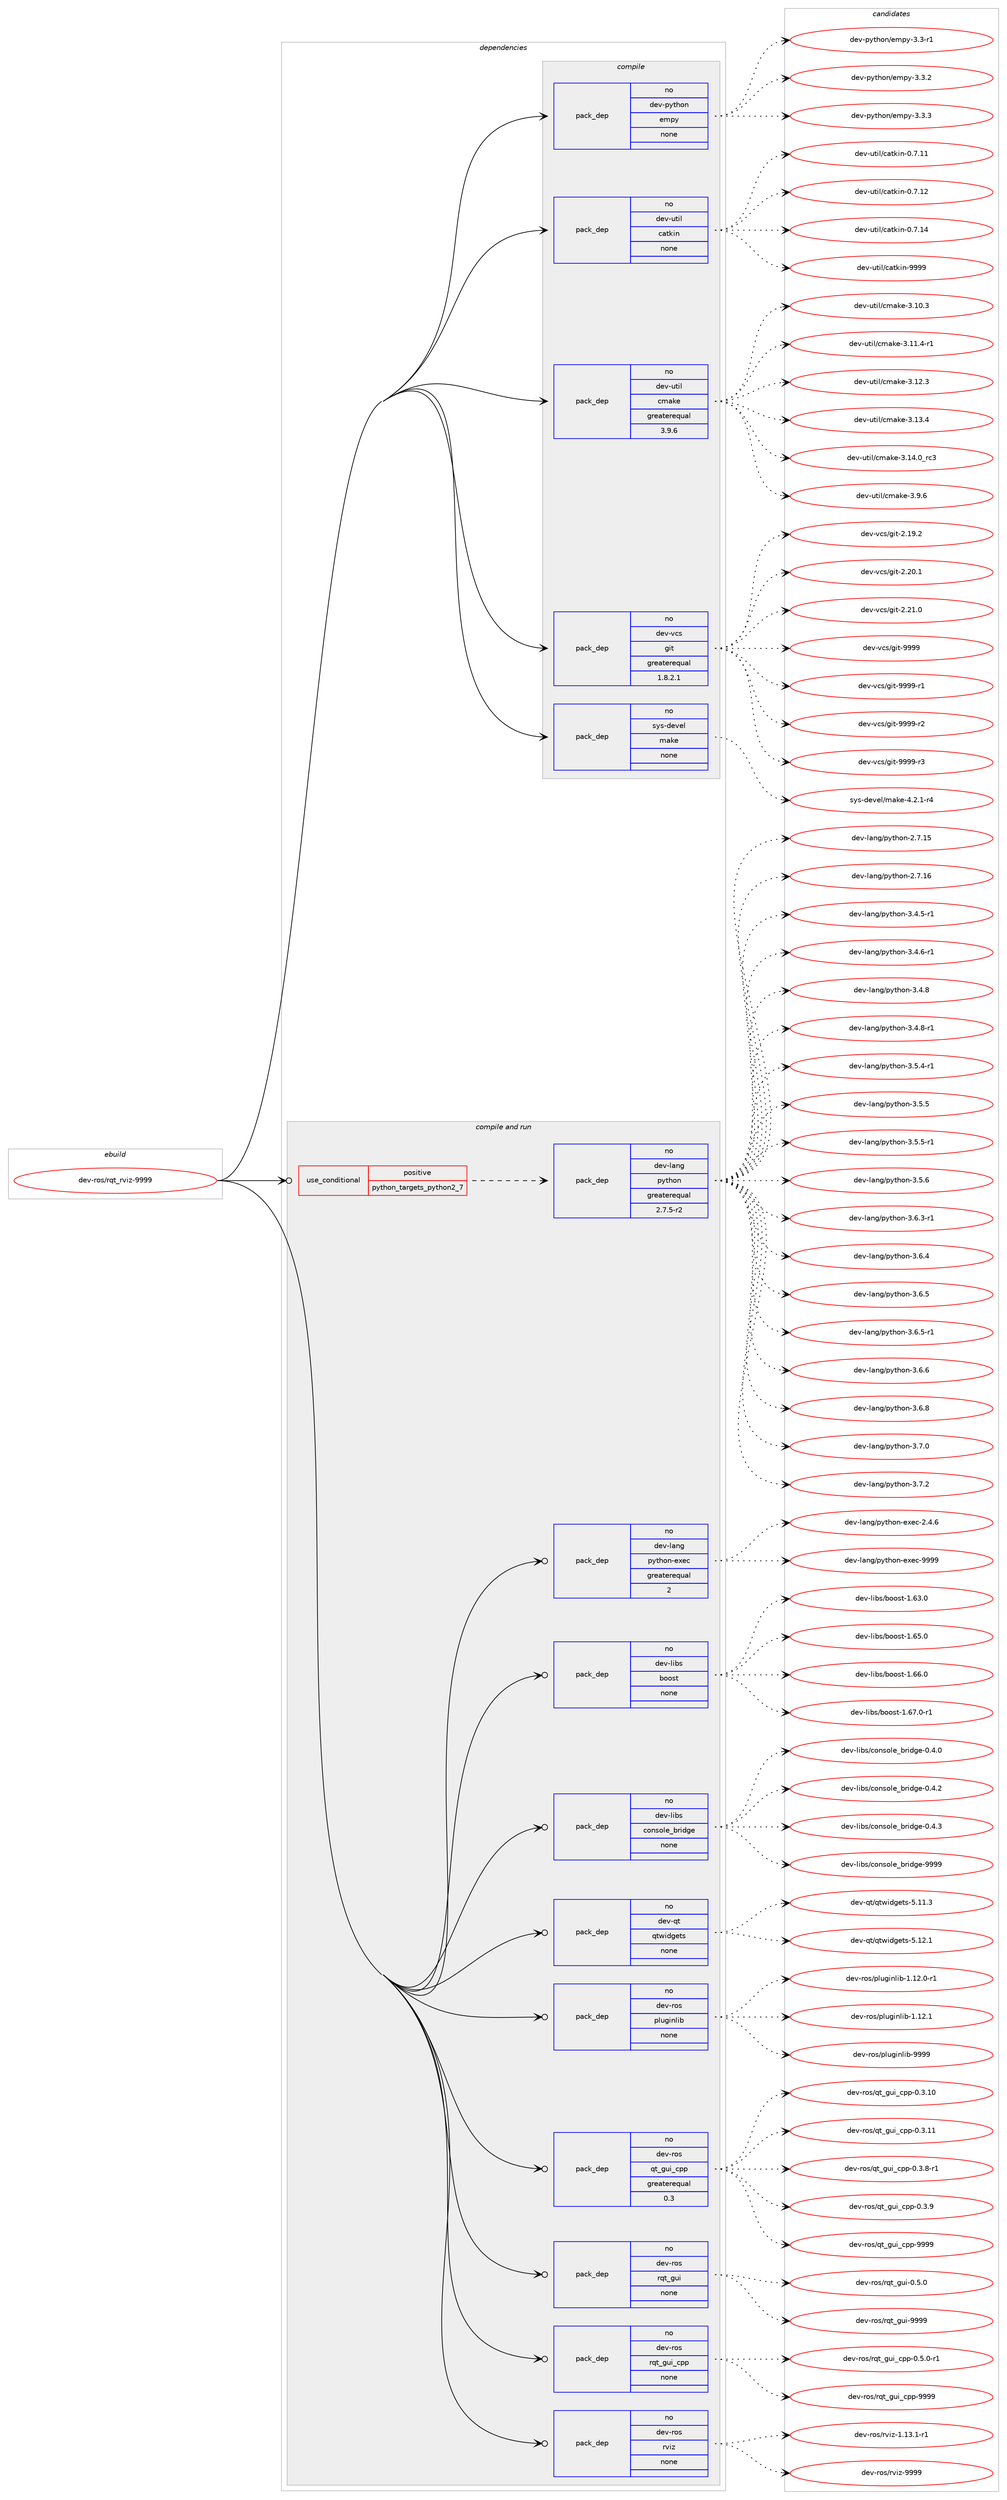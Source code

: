 digraph prolog {

# *************
# Graph options
# *************

newrank=true;
concentrate=true;
compound=true;
graph [rankdir=LR,fontname=Helvetica,fontsize=10,ranksep=1.5];#, ranksep=2.5, nodesep=0.2];
edge  [arrowhead=vee];
node  [fontname=Helvetica,fontsize=10];

# **********
# The ebuild
# **********

subgraph cluster_leftcol {
color=gray;
rank=same;
label=<<i>ebuild</i>>;
id [label="dev-ros/rqt_rviz-9999", color=red, width=4, href="../dev-ros/rqt_rviz-9999.svg"];
}

# ****************
# The dependencies
# ****************

subgraph cluster_midcol {
color=gray;
label=<<i>dependencies</i>>;
subgraph cluster_compile {
fillcolor="#eeeeee";
style=filled;
label=<<i>compile</i>>;
subgraph pack1056159 {
dependency1470099 [label=<<TABLE BORDER="0" CELLBORDER="1" CELLSPACING="0" CELLPADDING="4" WIDTH="220"><TR><TD ROWSPAN="6" CELLPADDING="30">pack_dep</TD></TR><TR><TD WIDTH="110">no</TD></TR><TR><TD>dev-python</TD></TR><TR><TD>empy</TD></TR><TR><TD>none</TD></TR><TR><TD></TD></TR></TABLE>>, shape=none, color=blue];
}
id:e -> dependency1470099:w [weight=20,style="solid",arrowhead="vee"];
subgraph pack1056160 {
dependency1470100 [label=<<TABLE BORDER="0" CELLBORDER="1" CELLSPACING="0" CELLPADDING="4" WIDTH="220"><TR><TD ROWSPAN="6" CELLPADDING="30">pack_dep</TD></TR><TR><TD WIDTH="110">no</TD></TR><TR><TD>dev-util</TD></TR><TR><TD>catkin</TD></TR><TR><TD>none</TD></TR><TR><TD></TD></TR></TABLE>>, shape=none, color=blue];
}
id:e -> dependency1470100:w [weight=20,style="solid",arrowhead="vee"];
subgraph pack1056161 {
dependency1470101 [label=<<TABLE BORDER="0" CELLBORDER="1" CELLSPACING="0" CELLPADDING="4" WIDTH="220"><TR><TD ROWSPAN="6" CELLPADDING="30">pack_dep</TD></TR><TR><TD WIDTH="110">no</TD></TR><TR><TD>dev-util</TD></TR><TR><TD>cmake</TD></TR><TR><TD>greaterequal</TD></TR><TR><TD>3.9.6</TD></TR></TABLE>>, shape=none, color=blue];
}
id:e -> dependency1470101:w [weight=20,style="solid",arrowhead="vee"];
subgraph pack1056162 {
dependency1470102 [label=<<TABLE BORDER="0" CELLBORDER="1" CELLSPACING="0" CELLPADDING="4" WIDTH="220"><TR><TD ROWSPAN="6" CELLPADDING="30">pack_dep</TD></TR><TR><TD WIDTH="110">no</TD></TR><TR><TD>dev-vcs</TD></TR><TR><TD>git</TD></TR><TR><TD>greaterequal</TD></TR><TR><TD>1.8.2.1</TD></TR></TABLE>>, shape=none, color=blue];
}
id:e -> dependency1470102:w [weight=20,style="solid",arrowhead="vee"];
subgraph pack1056163 {
dependency1470103 [label=<<TABLE BORDER="0" CELLBORDER="1" CELLSPACING="0" CELLPADDING="4" WIDTH="220"><TR><TD ROWSPAN="6" CELLPADDING="30">pack_dep</TD></TR><TR><TD WIDTH="110">no</TD></TR><TR><TD>sys-devel</TD></TR><TR><TD>make</TD></TR><TR><TD>none</TD></TR><TR><TD></TD></TR></TABLE>>, shape=none, color=blue];
}
id:e -> dependency1470103:w [weight=20,style="solid",arrowhead="vee"];
}
subgraph cluster_compileandrun {
fillcolor="#eeeeee";
style=filled;
label=<<i>compile and run</i>>;
subgraph cond390550 {
dependency1470104 [label=<<TABLE BORDER="0" CELLBORDER="1" CELLSPACING="0" CELLPADDING="4"><TR><TD ROWSPAN="3" CELLPADDING="10">use_conditional</TD></TR><TR><TD>positive</TD></TR><TR><TD>python_targets_python2_7</TD></TR></TABLE>>, shape=none, color=red];
subgraph pack1056164 {
dependency1470105 [label=<<TABLE BORDER="0" CELLBORDER="1" CELLSPACING="0" CELLPADDING="4" WIDTH="220"><TR><TD ROWSPAN="6" CELLPADDING="30">pack_dep</TD></TR><TR><TD WIDTH="110">no</TD></TR><TR><TD>dev-lang</TD></TR><TR><TD>python</TD></TR><TR><TD>greaterequal</TD></TR><TR><TD>2.7.5-r2</TD></TR></TABLE>>, shape=none, color=blue];
}
dependency1470104:e -> dependency1470105:w [weight=20,style="dashed",arrowhead="vee"];
}
id:e -> dependency1470104:w [weight=20,style="solid",arrowhead="odotvee"];
subgraph pack1056165 {
dependency1470106 [label=<<TABLE BORDER="0" CELLBORDER="1" CELLSPACING="0" CELLPADDING="4" WIDTH="220"><TR><TD ROWSPAN="6" CELLPADDING="30">pack_dep</TD></TR><TR><TD WIDTH="110">no</TD></TR><TR><TD>dev-lang</TD></TR><TR><TD>python-exec</TD></TR><TR><TD>greaterequal</TD></TR><TR><TD>2</TD></TR></TABLE>>, shape=none, color=blue];
}
id:e -> dependency1470106:w [weight=20,style="solid",arrowhead="odotvee"];
subgraph pack1056166 {
dependency1470107 [label=<<TABLE BORDER="0" CELLBORDER="1" CELLSPACING="0" CELLPADDING="4" WIDTH="220"><TR><TD ROWSPAN="6" CELLPADDING="30">pack_dep</TD></TR><TR><TD WIDTH="110">no</TD></TR><TR><TD>dev-libs</TD></TR><TR><TD>boost</TD></TR><TR><TD>none</TD></TR><TR><TD></TD></TR></TABLE>>, shape=none, color=blue];
}
id:e -> dependency1470107:w [weight=20,style="solid",arrowhead="odotvee"];
subgraph pack1056167 {
dependency1470108 [label=<<TABLE BORDER="0" CELLBORDER="1" CELLSPACING="0" CELLPADDING="4" WIDTH="220"><TR><TD ROWSPAN="6" CELLPADDING="30">pack_dep</TD></TR><TR><TD WIDTH="110">no</TD></TR><TR><TD>dev-libs</TD></TR><TR><TD>console_bridge</TD></TR><TR><TD>none</TD></TR><TR><TD></TD></TR></TABLE>>, shape=none, color=blue];
}
id:e -> dependency1470108:w [weight=20,style="solid",arrowhead="odotvee"];
subgraph pack1056168 {
dependency1470109 [label=<<TABLE BORDER="0" CELLBORDER="1" CELLSPACING="0" CELLPADDING="4" WIDTH="220"><TR><TD ROWSPAN="6" CELLPADDING="30">pack_dep</TD></TR><TR><TD WIDTH="110">no</TD></TR><TR><TD>dev-qt</TD></TR><TR><TD>qtwidgets</TD></TR><TR><TD>none</TD></TR><TR><TD></TD></TR></TABLE>>, shape=none, color=blue];
}
id:e -> dependency1470109:w [weight=20,style="solid",arrowhead="odotvee"];
subgraph pack1056169 {
dependency1470110 [label=<<TABLE BORDER="0" CELLBORDER="1" CELLSPACING="0" CELLPADDING="4" WIDTH="220"><TR><TD ROWSPAN="6" CELLPADDING="30">pack_dep</TD></TR><TR><TD WIDTH="110">no</TD></TR><TR><TD>dev-ros</TD></TR><TR><TD>pluginlib</TD></TR><TR><TD>none</TD></TR><TR><TD></TD></TR></TABLE>>, shape=none, color=blue];
}
id:e -> dependency1470110:w [weight=20,style="solid",arrowhead="odotvee"];
subgraph pack1056170 {
dependency1470111 [label=<<TABLE BORDER="0" CELLBORDER="1" CELLSPACING="0" CELLPADDING="4" WIDTH="220"><TR><TD ROWSPAN="6" CELLPADDING="30">pack_dep</TD></TR><TR><TD WIDTH="110">no</TD></TR><TR><TD>dev-ros</TD></TR><TR><TD>qt_gui_cpp</TD></TR><TR><TD>greaterequal</TD></TR><TR><TD>0.3</TD></TR></TABLE>>, shape=none, color=blue];
}
id:e -> dependency1470111:w [weight=20,style="solid",arrowhead="odotvee"];
subgraph pack1056171 {
dependency1470112 [label=<<TABLE BORDER="0" CELLBORDER="1" CELLSPACING="0" CELLPADDING="4" WIDTH="220"><TR><TD ROWSPAN="6" CELLPADDING="30">pack_dep</TD></TR><TR><TD WIDTH="110">no</TD></TR><TR><TD>dev-ros</TD></TR><TR><TD>rqt_gui</TD></TR><TR><TD>none</TD></TR><TR><TD></TD></TR></TABLE>>, shape=none, color=blue];
}
id:e -> dependency1470112:w [weight=20,style="solid",arrowhead="odotvee"];
subgraph pack1056172 {
dependency1470113 [label=<<TABLE BORDER="0" CELLBORDER="1" CELLSPACING="0" CELLPADDING="4" WIDTH="220"><TR><TD ROWSPAN="6" CELLPADDING="30">pack_dep</TD></TR><TR><TD WIDTH="110">no</TD></TR><TR><TD>dev-ros</TD></TR><TR><TD>rqt_gui_cpp</TD></TR><TR><TD>none</TD></TR><TR><TD></TD></TR></TABLE>>, shape=none, color=blue];
}
id:e -> dependency1470113:w [weight=20,style="solid",arrowhead="odotvee"];
subgraph pack1056173 {
dependency1470114 [label=<<TABLE BORDER="0" CELLBORDER="1" CELLSPACING="0" CELLPADDING="4" WIDTH="220"><TR><TD ROWSPAN="6" CELLPADDING="30">pack_dep</TD></TR><TR><TD WIDTH="110">no</TD></TR><TR><TD>dev-ros</TD></TR><TR><TD>rviz</TD></TR><TR><TD>none</TD></TR><TR><TD></TD></TR></TABLE>>, shape=none, color=blue];
}
id:e -> dependency1470114:w [weight=20,style="solid",arrowhead="odotvee"];
}
subgraph cluster_run {
fillcolor="#eeeeee";
style=filled;
label=<<i>run</i>>;
}
}

# **************
# The candidates
# **************

subgraph cluster_choices {
rank=same;
color=gray;
label=<<i>candidates</i>>;

subgraph choice1056159 {
color=black;
nodesep=1;
choice1001011184511212111610411111047101109112121455146514511449 [label="dev-python/empy-3.3-r1", color=red, width=4,href="../dev-python/empy-3.3-r1.svg"];
choice1001011184511212111610411111047101109112121455146514650 [label="dev-python/empy-3.3.2", color=red, width=4,href="../dev-python/empy-3.3.2.svg"];
choice1001011184511212111610411111047101109112121455146514651 [label="dev-python/empy-3.3.3", color=red, width=4,href="../dev-python/empy-3.3.3.svg"];
dependency1470099:e -> choice1001011184511212111610411111047101109112121455146514511449:w [style=dotted,weight="100"];
dependency1470099:e -> choice1001011184511212111610411111047101109112121455146514650:w [style=dotted,weight="100"];
dependency1470099:e -> choice1001011184511212111610411111047101109112121455146514651:w [style=dotted,weight="100"];
}
subgraph choice1056160 {
color=black;
nodesep=1;
choice1001011184511711610510847999711610710511045484655464949 [label="dev-util/catkin-0.7.11", color=red, width=4,href="../dev-util/catkin-0.7.11.svg"];
choice1001011184511711610510847999711610710511045484655464950 [label="dev-util/catkin-0.7.12", color=red, width=4,href="../dev-util/catkin-0.7.12.svg"];
choice1001011184511711610510847999711610710511045484655464952 [label="dev-util/catkin-0.7.14", color=red, width=4,href="../dev-util/catkin-0.7.14.svg"];
choice100101118451171161051084799971161071051104557575757 [label="dev-util/catkin-9999", color=red, width=4,href="../dev-util/catkin-9999.svg"];
dependency1470100:e -> choice1001011184511711610510847999711610710511045484655464949:w [style=dotted,weight="100"];
dependency1470100:e -> choice1001011184511711610510847999711610710511045484655464950:w [style=dotted,weight="100"];
dependency1470100:e -> choice1001011184511711610510847999711610710511045484655464952:w [style=dotted,weight="100"];
dependency1470100:e -> choice100101118451171161051084799971161071051104557575757:w [style=dotted,weight="100"];
}
subgraph choice1056161 {
color=black;
nodesep=1;
choice1001011184511711610510847991099710710145514649484651 [label="dev-util/cmake-3.10.3", color=red, width=4,href="../dev-util/cmake-3.10.3.svg"];
choice10010111845117116105108479910997107101455146494946524511449 [label="dev-util/cmake-3.11.4-r1", color=red, width=4,href="../dev-util/cmake-3.11.4-r1.svg"];
choice1001011184511711610510847991099710710145514649504651 [label="dev-util/cmake-3.12.3", color=red, width=4,href="../dev-util/cmake-3.12.3.svg"];
choice1001011184511711610510847991099710710145514649514652 [label="dev-util/cmake-3.13.4", color=red, width=4,href="../dev-util/cmake-3.13.4.svg"];
choice1001011184511711610510847991099710710145514649524648951149951 [label="dev-util/cmake-3.14.0_rc3", color=red, width=4,href="../dev-util/cmake-3.14.0_rc3.svg"];
choice10010111845117116105108479910997107101455146574654 [label="dev-util/cmake-3.9.6", color=red, width=4,href="../dev-util/cmake-3.9.6.svg"];
dependency1470101:e -> choice1001011184511711610510847991099710710145514649484651:w [style=dotted,weight="100"];
dependency1470101:e -> choice10010111845117116105108479910997107101455146494946524511449:w [style=dotted,weight="100"];
dependency1470101:e -> choice1001011184511711610510847991099710710145514649504651:w [style=dotted,weight="100"];
dependency1470101:e -> choice1001011184511711610510847991099710710145514649514652:w [style=dotted,weight="100"];
dependency1470101:e -> choice1001011184511711610510847991099710710145514649524648951149951:w [style=dotted,weight="100"];
dependency1470101:e -> choice10010111845117116105108479910997107101455146574654:w [style=dotted,weight="100"];
}
subgraph choice1056162 {
color=black;
nodesep=1;
choice10010111845118991154710310511645504649574650 [label="dev-vcs/git-2.19.2", color=red, width=4,href="../dev-vcs/git-2.19.2.svg"];
choice10010111845118991154710310511645504650484649 [label="dev-vcs/git-2.20.1", color=red, width=4,href="../dev-vcs/git-2.20.1.svg"];
choice10010111845118991154710310511645504650494648 [label="dev-vcs/git-2.21.0", color=red, width=4,href="../dev-vcs/git-2.21.0.svg"];
choice1001011184511899115471031051164557575757 [label="dev-vcs/git-9999", color=red, width=4,href="../dev-vcs/git-9999.svg"];
choice10010111845118991154710310511645575757574511449 [label="dev-vcs/git-9999-r1", color=red, width=4,href="../dev-vcs/git-9999-r1.svg"];
choice10010111845118991154710310511645575757574511450 [label="dev-vcs/git-9999-r2", color=red, width=4,href="../dev-vcs/git-9999-r2.svg"];
choice10010111845118991154710310511645575757574511451 [label="dev-vcs/git-9999-r3", color=red, width=4,href="../dev-vcs/git-9999-r3.svg"];
dependency1470102:e -> choice10010111845118991154710310511645504649574650:w [style=dotted,weight="100"];
dependency1470102:e -> choice10010111845118991154710310511645504650484649:w [style=dotted,weight="100"];
dependency1470102:e -> choice10010111845118991154710310511645504650494648:w [style=dotted,weight="100"];
dependency1470102:e -> choice1001011184511899115471031051164557575757:w [style=dotted,weight="100"];
dependency1470102:e -> choice10010111845118991154710310511645575757574511449:w [style=dotted,weight="100"];
dependency1470102:e -> choice10010111845118991154710310511645575757574511450:w [style=dotted,weight="100"];
dependency1470102:e -> choice10010111845118991154710310511645575757574511451:w [style=dotted,weight="100"];
}
subgraph choice1056163 {
color=black;
nodesep=1;
choice1151211154510010111810110847109971071014552465046494511452 [label="sys-devel/make-4.2.1-r4", color=red, width=4,href="../sys-devel/make-4.2.1-r4.svg"];
dependency1470103:e -> choice1151211154510010111810110847109971071014552465046494511452:w [style=dotted,weight="100"];
}
subgraph choice1056164 {
color=black;
nodesep=1;
choice10010111845108971101034711212111610411111045504655464953 [label="dev-lang/python-2.7.15", color=red, width=4,href="../dev-lang/python-2.7.15.svg"];
choice10010111845108971101034711212111610411111045504655464954 [label="dev-lang/python-2.7.16", color=red, width=4,href="../dev-lang/python-2.7.16.svg"];
choice1001011184510897110103471121211161041111104551465246534511449 [label="dev-lang/python-3.4.5-r1", color=red, width=4,href="../dev-lang/python-3.4.5-r1.svg"];
choice1001011184510897110103471121211161041111104551465246544511449 [label="dev-lang/python-3.4.6-r1", color=red, width=4,href="../dev-lang/python-3.4.6-r1.svg"];
choice100101118451089711010347112121116104111110455146524656 [label="dev-lang/python-3.4.8", color=red, width=4,href="../dev-lang/python-3.4.8.svg"];
choice1001011184510897110103471121211161041111104551465246564511449 [label="dev-lang/python-3.4.8-r1", color=red, width=4,href="../dev-lang/python-3.4.8-r1.svg"];
choice1001011184510897110103471121211161041111104551465346524511449 [label="dev-lang/python-3.5.4-r1", color=red, width=4,href="../dev-lang/python-3.5.4-r1.svg"];
choice100101118451089711010347112121116104111110455146534653 [label="dev-lang/python-3.5.5", color=red, width=4,href="../dev-lang/python-3.5.5.svg"];
choice1001011184510897110103471121211161041111104551465346534511449 [label="dev-lang/python-3.5.5-r1", color=red, width=4,href="../dev-lang/python-3.5.5-r1.svg"];
choice100101118451089711010347112121116104111110455146534654 [label="dev-lang/python-3.5.6", color=red, width=4,href="../dev-lang/python-3.5.6.svg"];
choice1001011184510897110103471121211161041111104551465446514511449 [label="dev-lang/python-3.6.3-r1", color=red, width=4,href="../dev-lang/python-3.6.3-r1.svg"];
choice100101118451089711010347112121116104111110455146544652 [label="dev-lang/python-3.6.4", color=red, width=4,href="../dev-lang/python-3.6.4.svg"];
choice100101118451089711010347112121116104111110455146544653 [label="dev-lang/python-3.6.5", color=red, width=4,href="../dev-lang/python-3.6.5.svg"];
choice1001011184510897110103471121211161041111104551465446534511449 [label="dev-lang/python-3.6.5-r1", color=red, width=4,href="../dev-lang/python-3.6.5-r1.svg"];
choice100101118451089711010347112121116104111110455146544654 [label="dev-lang/python-3.6.6", color=red, width=4,href="../dev-lang/python-3.6.6.svg"];
choice100101118451089711010347112121116104111110455146544656 [label="dev-lang/python-3.6.8", color=red, width=4,href="../dev-lang/python-3.6.8.svg"];
choice100101118451089711010347112121116104111110455146554648 [label="dev-lang/python-3.7.0", color=red, width=4,href="../dev-lang/python-3.7.0.svg"];
choice100101118451089711010347112121116104111110455146554650 [label="dev-lang/python-3.7.2", color=red, width=4,href="../dev-lang/python-3.7.2.svg"];
dependency1470105:e -> choice10010111845108971101034711212111610411111045504655464953:w [style=dotted,weight="100"];
dependency1470105:e -> choice10010111845108971101034711212111610411111045504655464954:w [style=dotted,weight="100"];
dependency1470105:e -> choice1001011184510897110103471121211161041111104551465246534511449:w [style=dotted,weight="100"];
dependency1470105:e -> choice1001011184510897110103471121211161041111104551465246544511449:w [style=dotted,weight="100"];
dependency1470105:e -> choice100101118451089711010347112121116104111110455146524656:w [style=dotted,weight="100"];
dependency1470105:e -> choice1001011184510897110103471121211161041111104551465246564511449:w [style=dotted,weight="100"];
dependency1470105:e -> choice1001011184510897110103471121211161041111104551465346524511449:w [style=dotted,weight="100"];
dependency1470105:e -> choice100101118451089711010347112121116104111110455146534653:w [style=dotted,weight="100"];
dependency1470105:e -> choice1001011184510897110103471121211161041111104551465346534511449:w [style=dotted,weight="100"];
dependency1470105:e -> choice100101118451089711010347112121116104111110455146534654:w [style=dotted,weight="100"];
dependency1470105:e -> choice1001011184510897110103471121211161041111104551465446514511449:w [style=dotted,weight="100"];
dependency1470105:e -> choice100101118451089711010347112121116104111110455146544652:w [style=dotted,weight="100"];
dependency1470105:e -> choice100101118451089711010347112121116104111110455146544653:w [style=dotted,weight="100"];
dependency1470105:e -> choice1001011184510897110103471121211161041111104551465446534511449:w [style=dotted,weight="100"];
dependency1470105:e -> choice100101118451089711010347112121116104111110455146544654:w [style=dotted,weight="100"];
dependency1470105:e -> choice100101118451089711010347112121116104111110455146544656:w [style=dotted,weight="100"];
dependency1470105:e -> choice100101118451089711010347112121116104111110455146554648:w [style=dotted,weight="100"];
dependency1470105:e -> choice100101118451089711010347112121116104111110455146554650:w [style=dotted,weight="100"];
}
subgraph choice1056165 {
color=black;
nodesep=1;
choice1001011184510897110103471121211161041111104510112010199455046524654 [label="dev-lang/python-exec-2.4.6", color=red, width=4,href="../dev-lang/python-exec-2.4.6.svg"];
choice10010111845108971101034711212111610411111045101120101994557575757 [label="dev-lang/python-exec-9999", color=red, width=4,href="../dev-lang/python-exec-9999.svg"];
dependency1470106:e -> choice1001011184510897110103471121211161041111104510112010199455046524654:w [style=dotted,weight="100"];
dependency1470106:e -> choice10010111845108971101034711212111610411111045101120101994557575757:w [style=dotted,weight="100"];
}
subgraph choice1056166 {
color=black;
nodesep=1;
choice1001011184510810598115479811111111511645494654514648 [label="dev-libs/boost-1.63.0", color=red, width=4,href="../dev-libs/boost-1.63.0.svg"];
choice1001011184510810598115479811111111511645494654534648 [label="dev-libs/boost-1.65.0", color=red, width=4,href="../dev-libs/boost-1.65.0.svg"];
choice1001011184510810598115479811111111511645494654544648 [label="dev-libs/boost-1.66.0", color=red, width=4,href="../dev-libs/boost-1.66.0.svg"];
choice10010111845108105981154798111111115116454946545546484511449 [label="dev-libs/boost-1.67.0-r1", color=red, width=4,href="../dev-libs/boost-1.67.0-r1.svg"];
dependency1470107:e -> choice1001011184510810598115479811111111511645494654514648:w [style=dotted,weight="100"];
dependency1470107:e -> choice1001011184510810598115479811111111511645494654534648:w [style=dotted,weight="100"];
dependency1470107:e -> choice1001011184510810598115479811111111511645494654544648:w [style=dotted,weight="100"];
dependency1470107:e -> choice10010111845108105981154798111111115116454946545546484511449:w [style=dotted,weight="100"];
}
subgraph choice1056167 {
color=black;
nodesep=1;
choice100101118451081059811547991111101151111081019598114105100103101454846524648 [label="dev-libs/console_bridge-0.4.0", color=red, width=4,href="../dev-libs/console_bridge-0.4.0.svg"];
choice100101118451081059811547991111101151111081019598114105100103101454846524650 [label="dev-libs/console_bridge-0.4.2", color=red, width=4,href="../dev-libs/console_bridge-0.4.2.svg"];
choice100101118451081059811547991111101151111081019598114105100103101454846524651 [label="dev-libs/console_bridge-0.4.3", color=red, width=4,href="../dev-libs/console_bridge-0.4.3.svg"];
choice1001011184510810598115479911111011511110810195981141051001031014557575757 [label="dev-libs/console_bridge-9999", color=red, width=4,href="../dev-libs/console_bridge-9999.svg"];
dependency1470108:e -> choice100101118451081059811547991111101151111081019598114105100103101454846524648:w [style=dotted,weight="100"];
dependency1470108:e -> choice100101118451081059811547991111101151111081019598114105100103101454846524650:w [style=dotted,weight="100"];
dependency1470108:e -> choice100101118451081059811547991111101151111081019598114105100103101454846524651:w [style=dotted,weight="100"];
dependency1470108:e -> choice1001011184510810598115479911111011511110810195981141051001031014557575757:w [style=dotted,weight="100"];
}
subgraph choice1056168 {
color=black;
nodesep=1;
choice100101118451131164711311611910510010310111611545534649494651 [label="dev-qt/qtwidgets-5.11.3", color=red, width=4,href="../dev-qt/qtwidgets-5.11.3.svg"];
choice100101118451131164711311611910510010310111611545534649504649 [label="dev-qt/qtwidgets-5.12.1", color=red, width=4,href="../dev-qt/qtwidgets-5.12.1.svg"];
dependency1470109:e -> choice100101118451131164711311611910510010310111611545534649494651:w [style=dotted,weight="100"];
dependency1470109:e -> choice100101118451131164711311611910510010310111611545534649504649:w [style=dotted,weight="100"];
}
subgraph choice1056169 {
color=black;
nodesep=1;
choice100101118451141111154711210811710310511010810598454946495046484511449 [label="dev-ros/pluginlib-1.12.0-r1", color=red, width=4,href="../dev-ros/pluginlib-1.12.0-r1.svg"];
choice10010111845114111115471121081171031051101081059845494649504649 [label="dev-ros/pluginlib-1.12.1", color=red, width=4,href="../dev-ros/pluginlib-1.12.1.svg"];
choice1001011184511411111547112108117103105110108105984557575757 [label="dev-ros/pluginlib-9999", color=red, width=4,href="../dev-ros/pluginlib-9999.svg"];
dependency1470110:e -> choice100101118451141111154711210811710310511010810598454946495046484511449:w [style=dotted,weight="100"];
dependency1470110:e -> choice10010111845114111115471121081171031051101081059845494649504649:w [style=dotted,weight="100"];
dependency1470110:e -> choice1001011184511411111547112108117103105110108105984557575757:w [style=dotted,weight="100"];
}
subgraph choice1056170 {
color=black;
nodesep=1;
choice100101118451141111154711311695103117105959911211245484651464948 [label="dev-ros/qt_gui_cpp-0.3.10", color=red, width=4,href="../dev-ros/qt_gui_cpp-0.3.10.svg"];
choice100101118451141111154711311695103117105959911211245484651464949 [label="dev-ros/qt_gui_cpp-0.3.11", color=red, width=4,href="../dev-ros/qt_gui_cpp-0.3.11.svg"];
choice10010111845114111115471131169510311710595991121124548465146564511449 [label="dev-ros/qt_gui_cpp-0.3.8-r1", color=red, width=4,href="../dev-ros/qt_gui_cpp-0.3.8-r1.svg"];
choice1001011184511411111547113116951031171059599112112454846514657 [label="dev-ros/qt_gui_cpp-0.3.9", color=red, width=4,href="../dev-ros/qt_gui_cpp-0.3.9.svg"];
choice10010111845114111115471131169510311710595991121124557575757 [label="dev-ros/qt_gui_cpp-9999", color=red, width=4,href="../dev-ros/qt_gui_cpp-9999.svg"];
dependency1470111:e -> choice100101118451141111154711311695103117105959911211245484651464948:w [style=dotted,weight="100"];
dependency1470111:e -> choice100101118451141111154711311695103117105959911211245484651464949:w [style=dotted,weight="100"];
dependency1470111:e -> choice10010111845114111115471131169510311710595991121124548465146564511449:w [style=dotted,weight="100"];
dependency1470111:e -> choice1001011184511411111547113116951031171059599112112454846514657:w [style=dotted,weight="100"];
dependency1470111:e -> choice10010111845114111115471131169510311710595991121124557575757:w [style=dotted,weight="100"];
}
subgraph choice1056171 {
color=black;
nodesep=1;
choice100101118451141111154711411311695103117105454846534648 [label="dev-ros/rqt_gui-0.5.0", color=red, width=4,href="../dev-ros/rqt_gui-0.5.0.svg"];
choice1001011184511411111547114113116951031171054557575757 [label="dev-ros/rqt_gui-9999", color=red, width=4,href="../dev-ros/rqt_gui-9999.svg"];
dependency1470112:e -> choice100101118451141111154711411311695103117105454846534648:w [style=dotted,weight="100"];
dependency1470112:e -> choice1001011184511411111547114113116951031171054557575757:w [style=dotted,weight="100"];
}
subgraph choice1056172 {
color=black;
nodesep=1;
choice10010111845114111115471141131169510311710595991121124548465346484511449 [label="dev-ros/rqt_gui_cpp-0.5.0-r1", color=red, width=4,href="../dev-ros/rqt_gui_cpp-0.5.0-r1.svg"];
choice10010111845114111115471141131169510311710595991121124557575757 [label="dev-ros/rqt_gui_cpp-9999", color=red, width=4,href="../dev-ros/rqt_gui_cpp-9999.svg"];
dependency1470113:e -> choice10010111845114111115471141131169510311710595991121124548465346484511449:w [style=dotted,weight="100"];
dependency1470113:e -> choice10010111845114111115471141131169510311710595991121124557575757:w [style=dotted,weight="100"];
}
subgraph choice1056173 {
color=black;
nodesep=1;
choice1001011184511411111547114118105122454946495146494511449 [label="dev-ros/rviz-1.13.1-r1", color=red, width=4,href="../dev-ros/rviz-1.13.1-r1.svg"];
choice10010111845114111115471141181051224557575757 [label="dev-ros/rviz-9999", color=red, width=4,href="../dev-ros/rviz-9999.svg"];
dependency1470114:e -> choice1001011184511411111547114118105122454946495146494511449:w [style=dotted,weight="100"];
dependency1470114:e -> choice10010111845114111115471141181051224557575757:w [style=dotted,weight="100"];
}
}

}

